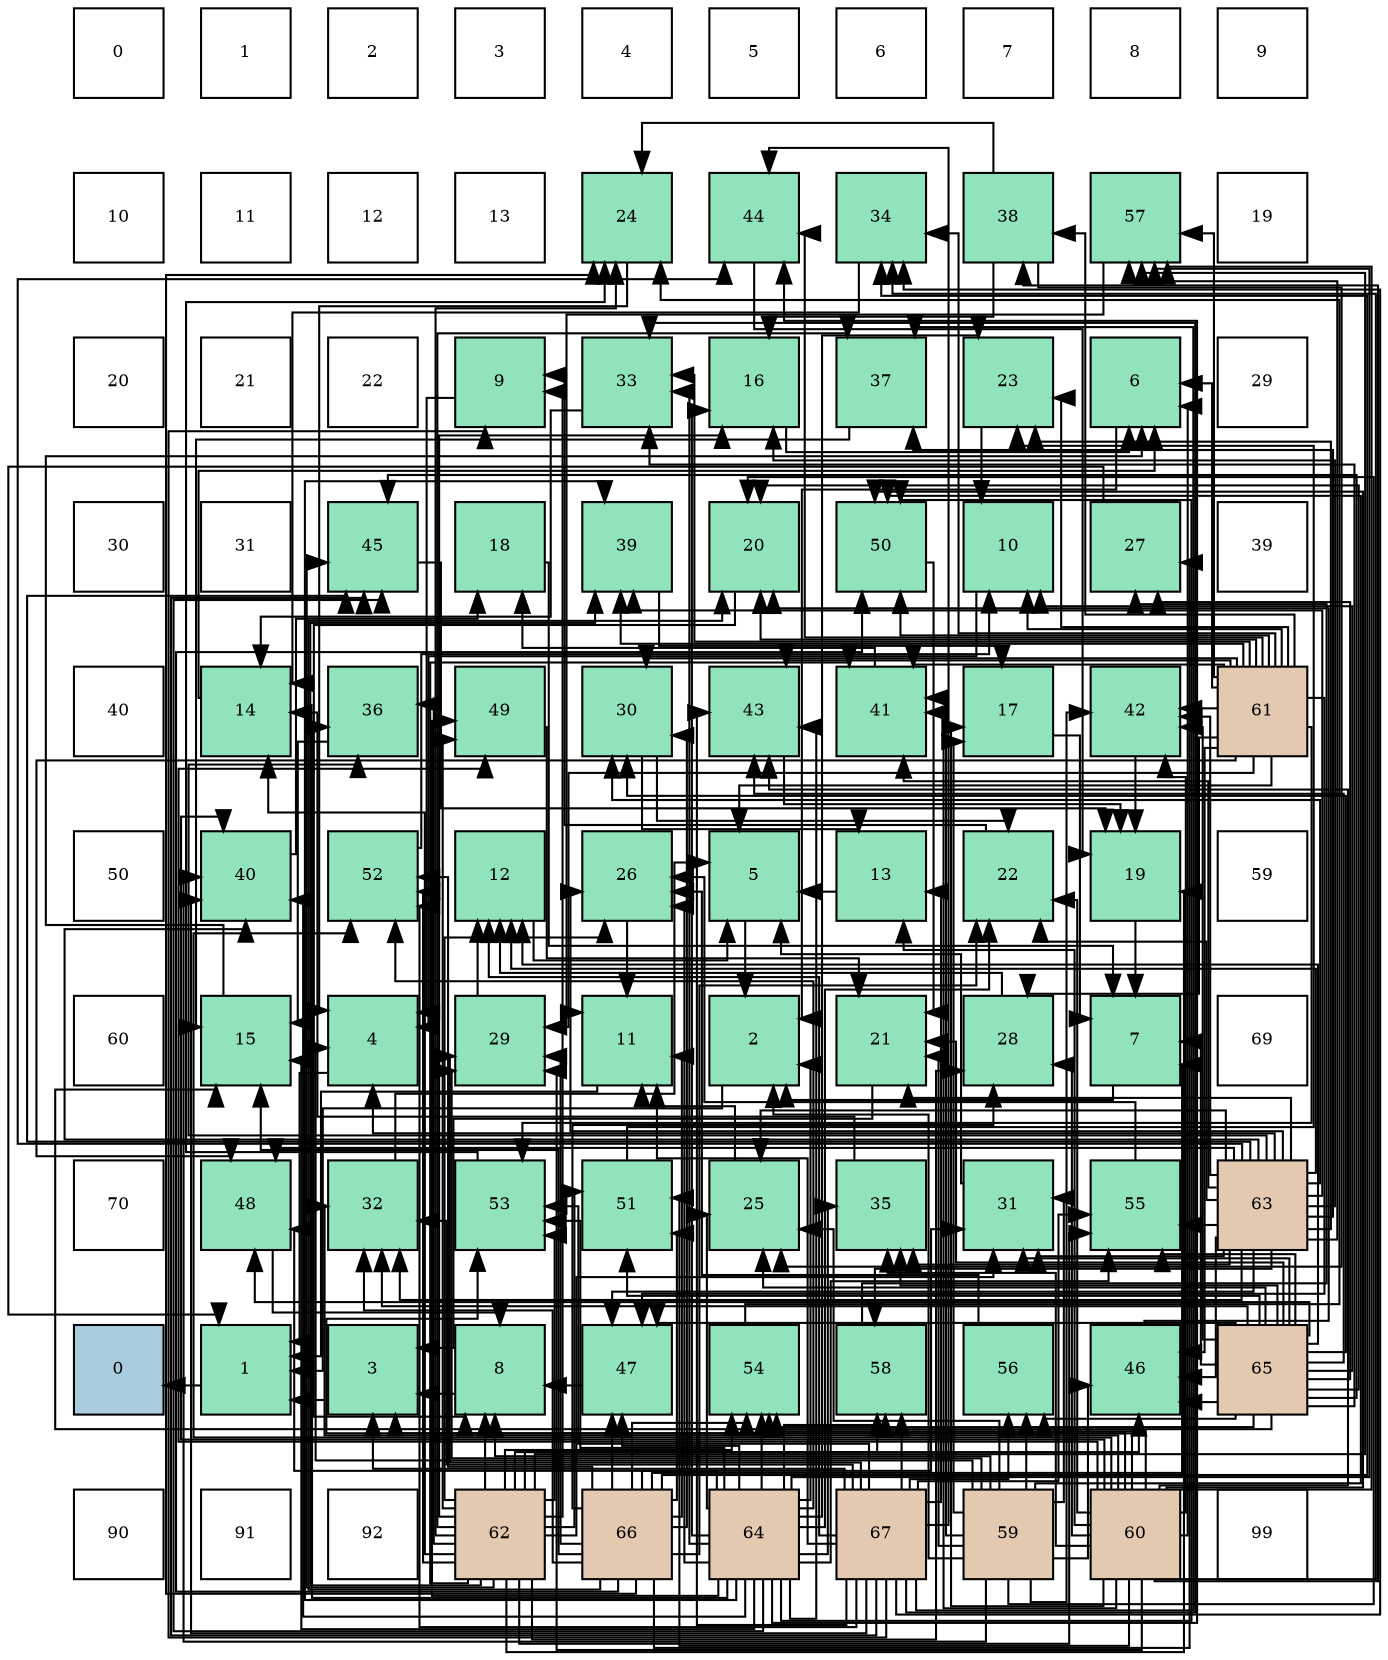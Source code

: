digraph layout{
 rankdir=TB;
 splines=ortho;
 node [style=filled shape=square fixedsize=true width=0.6];
0[label="0", fontsize=8, fillcolor="#ffffff"];
1[label="1", fontsize=8, fillcolor="#ffffff"];
2[label="2", fontsize=8, fillcolor="#ffffff"];
3[label="3", fontsize=8, fillcolor="#ffffff"];
4[label="4", fontsize=8, fillcolor="#ffffff"];
5[label="5", fontsize=8, fillcolor="#ffffff"];
6[label="6", fontsize=8, fillcolor="#ffffff"];
7[label="7", fontsize=8, fillcolor="#ffffff"];
8[label="8", fontsize=8, fillcolor="#ffffff"];
9[label="9", fontsize=8, fillcolor="#ffffff"];
10[label="10", fontsize=8, fillcolor="#ffffff"];
11[label="11", fontsize=8, fillcolor="#ffffff"];
12[label="12", fontsize=8, fillcolor="#ffffff"];
13[label="13", fontsize=8, fillcolor="#ffffff"];
14[label="24", fontsize=8, fillcolor="#91e3bb"];
15[label="44", fontsize=8, fillcolor="#91e3bb"];
16[label="34", fontsize=8, fillcolor="#91e3bb"];
17[label="38", fontsize=8, fillcolor="#91e3bb"];
18[label="57", fontsize=8, fillcolor="#91e3bb"];
19[label="19", fontsize=8, fillcolor="#ffffff"];
20[label="20", fontsize=8, fillcolor="#ffffff"];
21[label="21", fontsize=8, fillcolor="#ffffff"];
22[label="22", fontsize=8, fillcolor="#ffffff"];
23[label="9", fontsize=8, fillcolor="#91e3bb"];
24[label="33", fontsize=8, fillcolor="#91e3bb"];
25[label="16", fontsize=8, fillcolor="#91e3bb"];
26[label="37", fontsize=8, fillcolor="#91e3bb"];
27[label="23", fontsize=8, fillcolor="#91e3bb"];
28[label="6", fontsize=8, fillcolor="#91e3bb"];
29[label="29", fontsize=8, fillcolor="#ffffff"];
30[label="30", fontsize=8, fillcolor="#ffffff"];
31[label="31", fontsize=8, fillcolor="#ffffff"];
32[label="45", fontsize=8, fillcolor="#91e3bb"];
33[label="18", fontsize=8, fillcolor="#91e3bb"];
34[label="39", fontsize=8, fillcolor="#91e3bb"];
35[label="20", fontsize=8, fillcolor="#91e3bb"];
36[label="50", fontsize=8, fillcolor="#91e3bb"];
37[label="10", fontsize=8, fillcolor="#91e3bb"];
38[label="27", fontsize=8, fillcolor="#91e3bb"];
39[label="39", fontsize=8, fillcolor="#ffffff"];
40[label="40", fontsize=8, fillcolor="#ffffff"];
41[label="14", fontsize=8, fillcolor="#91e3bb"];
42[label="36", fontsize=8, fillcolor="#91e3bb"];
43[label="49", fontsize=8, fillcolor="#91e3bb"];
44[label="30", fontsize=8, fillcolor="#91e3bb"];
45[label="43", fontsize=8, fillcolor="#91e3bb"];
46[label="41", fontsize=8, fillcolor="#91e3bb"];
47[label="17", fontsize=8, fillcolor="#91e3bb"];
48[label="42", fontsize=8, fillcolor="#91e3bb"];
49[label="61", fontsize=8, fillcolor="#e3c9af"];
50[label="50", fontsize=8, fillcolor="#ffffff"];
51[label="40", fontsize=8, fillcolor="#91e3bb"];
52[label="52", fontsize=8, fillcolor="#91e3bb"];
53[label="12", fontsize=8, fillcolor="#91e3bb"];
54[label="26", fontsize=8, fillcolor="#91e3bb"];
55[label="5", fontsize=8, fillcolor="#91e3bb"];
56[label="13", fontsize=8, fillcolor="#91e3bb"];
57[label="22", fontsize=8, fillcolor="#91e3bb"];
58[label="19", fontsize=8, fillcolor="#91e3bb"];
59[label="59", fontsize=8, fillcolor="#ffffff"];
60[label="60", fontsize=8, fillcolor="#ffffff"];
61[label="15", fontsize=8, fillcolor="#91e3bb"];
62[label="4", fontsize=8, fillcolor="#91e3bb"];
63[label="29", fontsize=8, fillcolor="#91e3bb"];
64[label="11", fontsize=8, fillcolor="#91e3bb"];
65[label="2", fontsize=8, fillcolor="#91e3bb"];
66[label="21", fontsize=8, fillcolor="#91e3bb"];
67[label="28", fontsize=8, fillcolor="#91e3bb"];
68[label="7", fontsize=8, fillcolor="#91e3bb"];
69[label="69", fontsize=8, fillcolor="#ffffff"];
70[label="70", fontsize=8, fillcolor="#ffffff"];
71[label="48", fontsize=8, fillcolor="#91e3bb"];
72[label="32", fontsize=8, fillcolor="#91e3bb"];
73[label="53", fontsize=8, fillcolor="#91e3bb"];
74[label="51", fontsize=8, fillcolor="#91e3bb"];
75[label="25", fontsize=8, fillcolor="#91e3bb"];
76[label="35", fontsize=8, fillcolor="#91e3bb"];
77[label="31", fontsize=8, fillcolor="#91e3bb"];
78[label="55", fontsize=8, fillcolor="#91e3bb"];
79[label="63", fontsize=8, fillcolor="#e3c9af"];
80[label="0", fontsize=8, fillcolor="#a9ccde"];
81[label="1", fontsize=8, fillcolor="#91e3bb"];
82[label="3", fontsize=8, fillcolor="#91e3bb"];
83[label="8", fontsize=8, fillcolor="#91e3bb"];
84[label="47", fontsize=8, fillcolor="#91e3bb"];
85[label="54", fontsize=8, fillcolor="#91e3bb"];
86[label="58", fontsize=8, fillcolor="#91e3bb"];
87[label="56", fontsize=8, fillcolor="#91e3bb"];
88[label="46", fontsize=8, fillcolor="#91e3bb"];
89[label="65", fontsize=8, fillcolor="#e3c9af"];
90[label="90", fontsize=8, fillcolor="#ffffff"];
91[label="91", fontsize=8, fillcolor="#ffffff"];
92[label="92", fontsize=8, fillcolor="#ffffff"];
93[label="62", fontsize=8, fillcolor="#e3c9af"];
94[label="66", fontsize=8, fillcolor="#e3c9af"];
95[label="64", fontsize=8, fillcolor="#e3c9af"];
96[label="67", fontsize=8, fillcolor="#e3c9af"];
97[label="59", fontsize=8, fillcolor="#e3c9af"];
98[label="60", fontsize=8, fillcolor="#e3c9af"];
99[label="99", fontsize=8, fillcolor="#ffffff"];
edge [constraint=false, style=vis];81 -> 80;
65 -> 81;
82 -> 81;
62 -> 81;
55 -> 65;
28 -> 65;
68 -> 65;
83 -> 82;
23 -> 62;
37 -> 62;
64 -> 81;
53 -> 55;
56 -> 55;
41 -> 28;
61 -> 28;
25 -> 28;
47 -> 68;
33 -> 68;
58 -> 68;
35 -> 83;
66 -> 82;
57 -> 23;
27 -> 37;
14 -> 62;
75 -> 64;
54 -> 64;
38 -> 81;
67 -> 53;
63 -> 53;
44 -> 56;
44 -> 57;
77 -> 55;
72 -> 55;
24 -> 41;
16 -> 41;
76 -> 41;
42 -> 61;
26 -> 61;
17 -> 25;
17 -> 14;
17 -> 75;
34 -> 47;
51 -> 33;
46 -> 33;
48 -> 58;
45 -> 58;
15 -> 58;
32 -> 58;
88 -> 35;
84 -> 83;
71 -> 83;
43 -> 66;
36 -> 66;
74 -> 27;
52 -> 37;
73 -> 14;
85 -> 14;
78 -> 54;
87 -> 54;
18 -> 64;
86 -> 38;
97 -> 65;
97 -> 62;
97 -> 83;
97 -> 47;
97 -> 35;
97 -> 66;
97 -> 75;
97 -> 63;
97 -> 77;
97 -> 51;
97 -> 46;
97 -> 48;
97 -> 88;
97 -> 36;
97 -> 87;
98 -> 82;
98 -> 28;
98 -> 56;
98 -> 47;
98 -> 57;
98 -> 67;
98 -> 63;
98 -> 72;
98 -> 16;
98 -> 76;
98 -> 17;
98 -> 51;
98 -> 46;
98 -> 48;
98 -> 45;
98 -> 43;
98 -> 36;
98 -> 74;
98 -> 52;
98 -> 73;
98 -> 85;
98 -> 18;
49 -> 55;
49 -> 28;
49 -> 37;
49 -> 35;
49 -> 27;
49 -> 67;
49 -> 63;
49 -> 44;
49 -> 24;
49 -> 16;
49 -> 17;
49 -> 34;
49 -> 46;
49 -> 48;
49 -> 45;
49 -> 15;
49 -> 88;
49 -> 84;
49 -> 71;
49 -> 36;
49 -> 73;
49 -> 18;
93 -> 83;
93 -> 23;
93 -> 41;
93 -> 25;
93 -> 58;
93 -> 14;
93 -> 54;
93 -> 67;
93 -> 77;
93 -> 42;
93 -> 26;
93 -> 34;
93 -> 46;
93 -> 32;
93 -> 88;
93 -> 43;
93 -> 74;
93 -> 52;
93 -> 73;
93 -> 85;
93 -> 78;
93 -> 18;
93 -> 86;
79 -> 62;
79 -> 53;
79 -> 25;
79 -> 66;
79 -> 57;
79 -> 27;
79 -> 75;
79 -> 54;
79 -> 44;
79 -> 77;
79 -> 72;
79 -> 76;
79 -> 42;
79 -> 26;
79 -> 34;
79 -> 51;
79 -> 46;
79 -> 48;
79 -> 15;
79 -> 32;
79 -> 88;
79 -> 84;
79 -> 71;
79 -> 78;
79 -> 18;
79 -> 86;
95 -> 65;
95 -> 61;
95 -> 25;
95 -> 57;
95 -> 27;
95 -> 75;
95 -> 54;
95 -> 24;
95 -> 76;
95 -> 42;
95 -> 34;
95 -> 51;
95 -> 45;
95 -> 15;
95 -> 32;
95 -> 84;
95 -> 71;
95 -> 43;
95 -> 36;
95 -> 52;
95 -> 73;
95 -> 85;
95 -> 78;
95 -> 18;
95 -> 86;
89 -> 68;
89 -> 37;
89 -> 53;
89 -> 61;
89 -> 35;
89 -> 66;
89 -> 75;
89 -> 38;
89 -> 44;
89 -> 77;
89 -> 72;
89 -> 24;
89 -> 76;
89 -> 48;
89 -> 45;
89 -> 32;
89 -> 88;
89 -> 84;
89 -> 71;
89 -> 74;
89 -> 85;
89 -> 78;
89 -> 87;
94 -> 68;
94 -> 64;
94 -> 61;
94 -> 35;
94 -> 57;
94 -> 14;
94 -> 38;
94 -> 67;
94 -> 63;
94 -> 44;
94 -> 77;
94 -> 72;
94 -> 16;
94 -> 84;
94 -> 36;
94 -> 74;
94 -> 52;
94 -> 85;
96 -> 82;
96 -> 23;
96 -> 64;
96 -> 53;
96 -> 56;
96 -> 63;
96 -> 72;
96 -> 24;
96 -> 16;
96 -> 26;
96 -> 51;
96 -> 45;
96 -> 15;
96 -> 32;
96 -> 52;
96 -> 73;
96 -> 78;
96 -> 87;
96 -> 86;
edge [constraint=true, style=invis];
0 -> 10 -> 20 -> 30 -> 40 -> 50 -> 60 -> 70 -> 80 -> 90;
1 -> 11 -> 21 -> 31 -> 41 -> 51 -> 61 -> 71 -> 81 -> 91;
2 -> 12 -> 22 -> 32 -> 42 -> 52 -> 62 -> 72 -> 82 -> 92;
3 -> 13 -> 23 -> 33 -> 43 -> 53 -> 63 -> 73 -> 83 -> 93;
4 -> 14 -> 24 -> 34 -> 44 -> 54 -> 64 -> 74 -> 84 -> 94;
5 -> 15 -> 25 -> 35 -> 45 -> 55 -> 65 -> 75 -> 85 -> 95;
6 -> 16 -> 26 -> 36 -> 46 -> 56 -> 66 -> 76 -> 86 -> 96;
7 -> 17 -> 27 -> 37 -> 47 -> 57 -> 67 -> 77 -> 87 -> 97;
8 -> 18 -> 28 -> 38 -> 48 -> 58 -> 68 -> 78 -> 88 -> 98;
9 -> 19 -> 29 -> 39 -> 49 -> 59 -> 69 -> 79 -> 89 -> 99;
rank = same {0 -> 1 -> 2 -> 3 -> 4 -> 5 -> 6 -> 7 -> 8 -> 9};
rank = same {10 -> 11 -> 12 -> 13 -> 14 -> 15 -> 16 -> 17 -> 18 -> 19};
rank = same {20 -> 21 -> 22 -> 23 -> 24 -> 25 -> 26 -> 27 -> 28 -> 29};
rank = same {30 -> 31 -> 32 -> 33 -> 34 -> 35 -> 36 -> 37 -> 38 -> 39};
rank = same {40 -> 41 -> 42 -> 43 -> 44 -> 45 -> 46 -> 47 -> 48 -> 49};
rank = same {50 -> 51 -> 52 -> 53 -> 54 -> 55 -> 56 -> 57 -> 58 -> 59};
rank = same {60 -> 61 -> 62 -> 63 -> 64 -> 65 -> 66 -> 67 -> 68 -> 69};
rank = same {70 -> 71 -> 72 -> 73 -> 74 -> 75 -> 76 -> 77 -> 78 -> 79};
rank = same {80 -> 81 -> 82 -> 83 -> 84 -> 85 -> 86 -> 87 -> 88 -> 89};
rank = same {90 -> 91 -> 92 -> 93 -> 94 -> 95 -> 96 -> 97 -> 98 -> 99};
}
